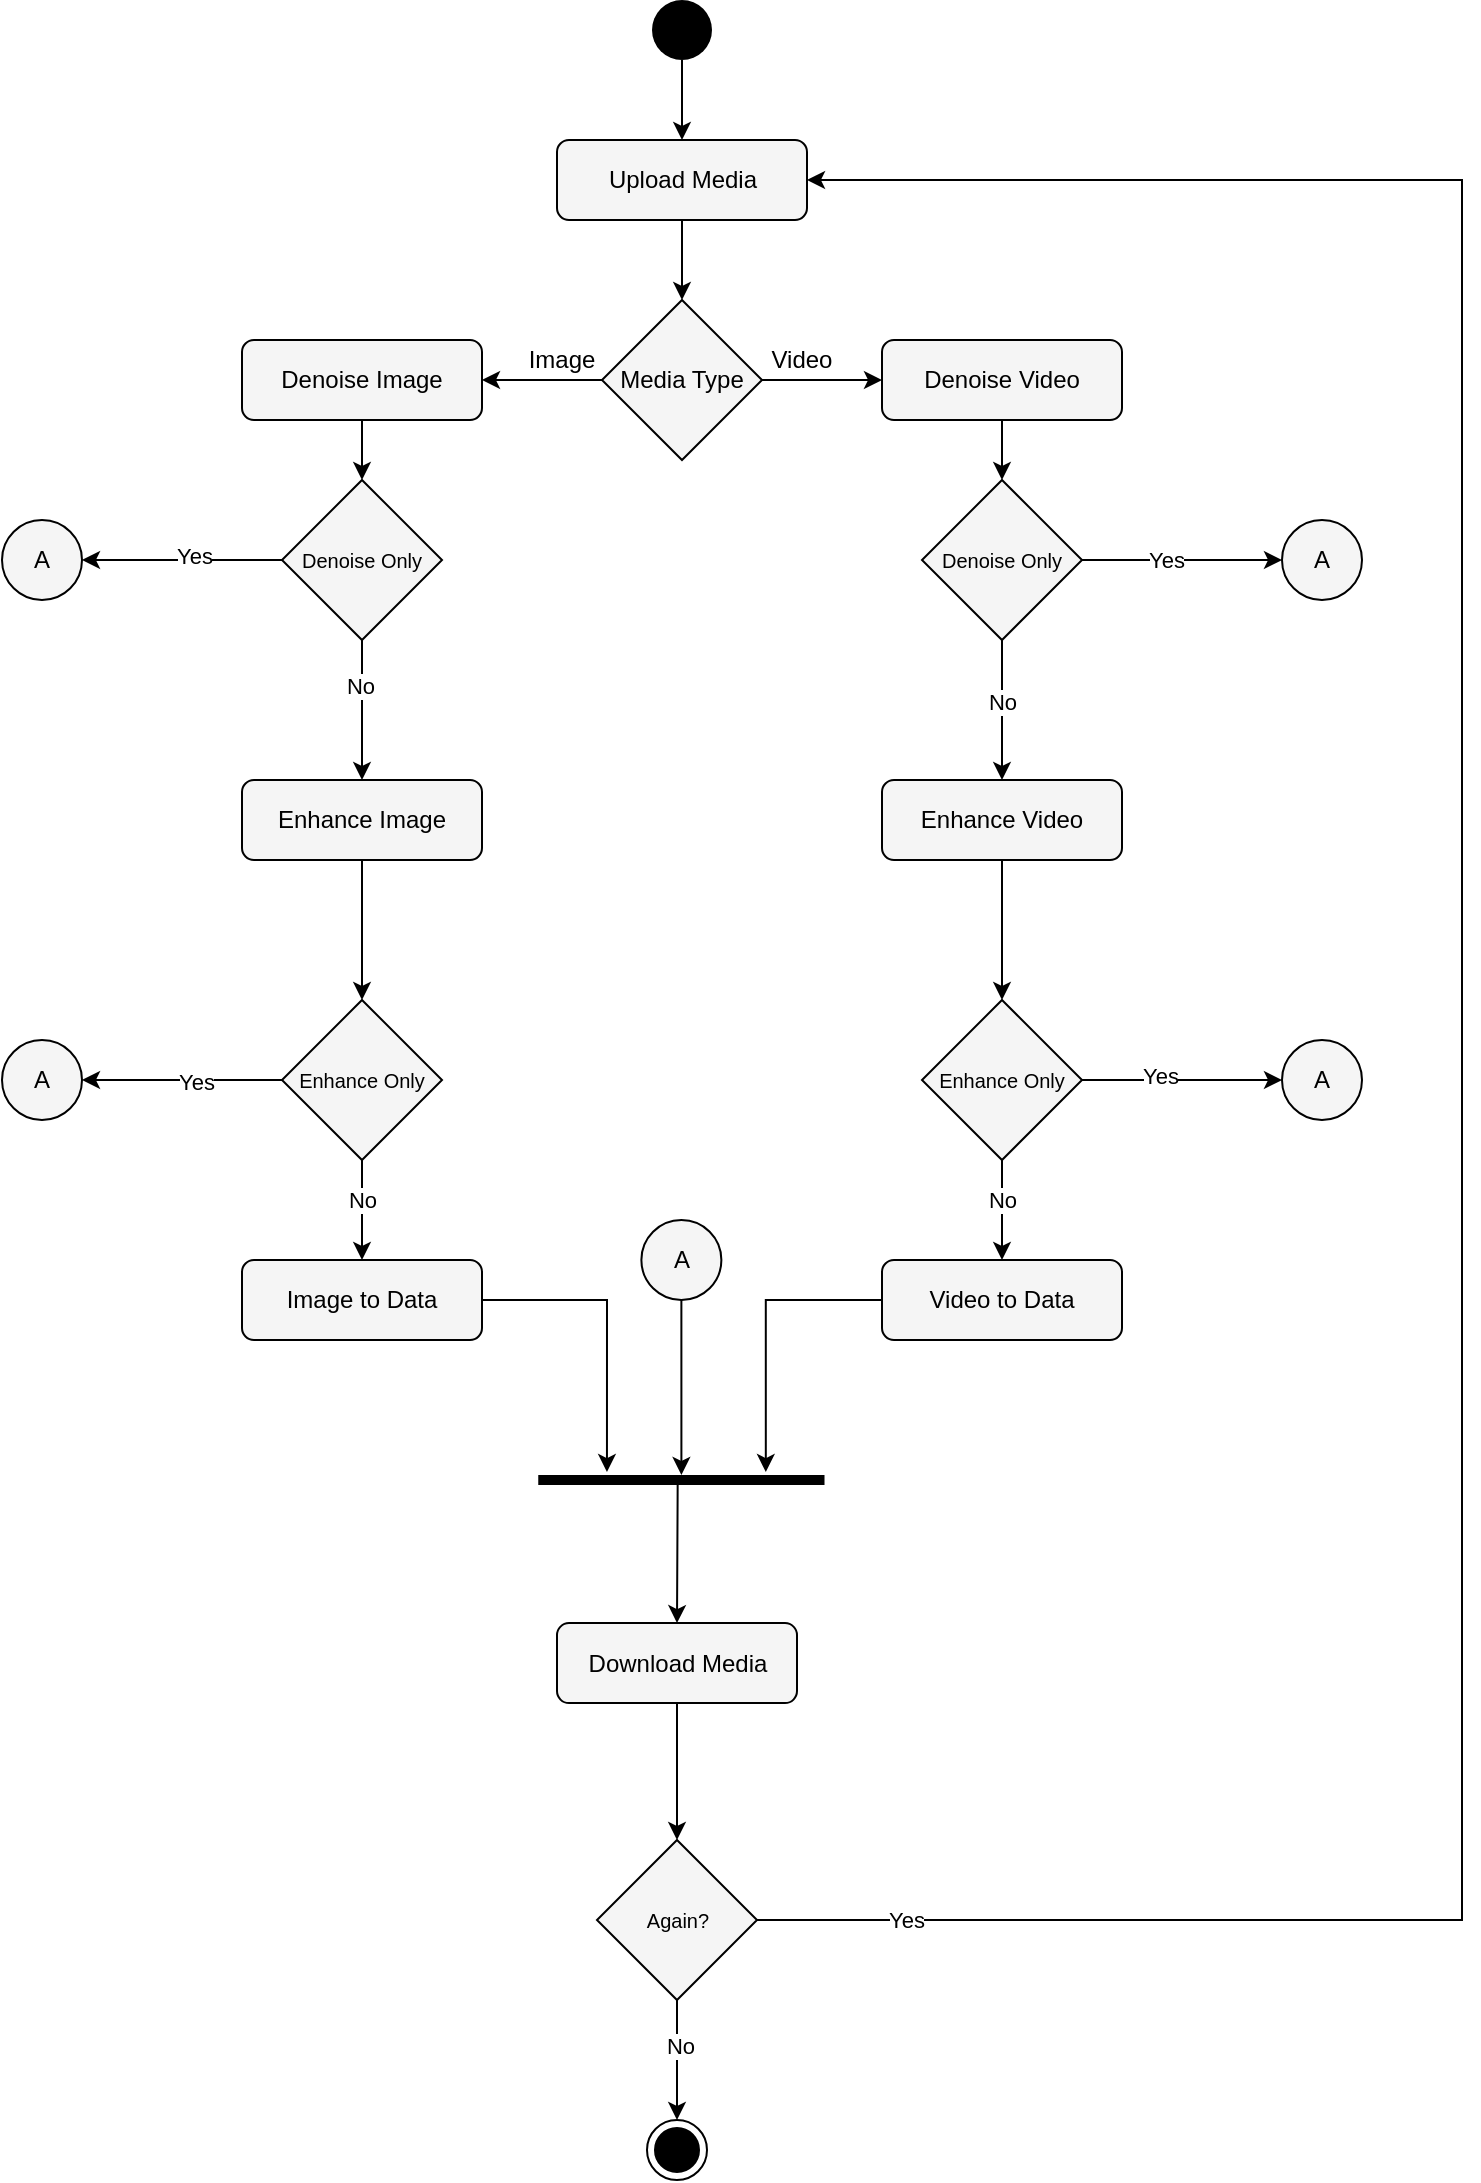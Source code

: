 <mxfile version="13.10.2" type="github">
  <diagram id="xEFGg8oCa0w5b0Kg8_Zw" name="Page-1">
    <mxGraphModel dx="2883" dy="1368" grid="1" gridSize="10" guides="1" tooltips="1" connect="1" arrows="1" fold="1" page="1" pageScale="1" pageWidth="850" pageHeight="1100" math="0" shadow="0">
      <root>
        <mxCell id="0" />
        <mxCell id="1" parent="0" />
        <mxCell id="6fgWB0c_IHHh_vzGt7eG-7" style="edgeStyle=orthogonalEdgeStyle;rounded=0;orthogonalLoop=1;jettySize=auto;html=1;exitX=0.5;exitY=1;exitDx=0;exitDy=0;entryX=0.5;entryY=0;entryDx=0;entryDy=0;" parent="1" source="6fgWB0c_IHHh_vzGt7eG-2" target="6fgWB0c_IHHh_vzGt7eG-6" edge="1">
          <mxGeometry relative="1" as="geometry" />
        </mxCell>
        <mxCell id="6fgWB0c_IHHh_vzGt7eG-2" value="Upload Media" style="rounded=1;whiteSpace=wrap;html=1;fillColor=#F5F5F5;" parent="1" vertex="1">
          <mxGeometry x="337.5" y="150" width="125" height="40" as="geometry" />
        </mxCell>
        <mxCell id="6fgWB0c_IHHh_vzGt7eG-11" style="edgeStyle=orthogonalEdgeStyle;rounded=0;orthogonalLoop=1;jettySize=auto;html=1;exitX=1;exitY=0.5;exitDx=0;exitDy=0;entryX=0;entryY=0.5;entryDx=0;entryDy=0;" parent="1" source="6fgWB0c_IHHh_vzGt7eG-6" target="6fgWB0c_IHHh_vzGt7eG-9" edge="1">
          <mxGeometry relative="1" as="geometry" />
        </mxCell>
        <mxCell id="6fgWB0c_IHHh_vzGt7eG-12" style="edgeStyle=orthogonalEdgeStyle;rounded=0;orthogonalLoop=1;jettySize=auto;html=1;exitX=0;exitY=0.5;exitDx=0;exitDy=0;entryX=1;entryY=0.5;entryDx=0;entryDy=0;" parent="1" source="6fgWB0c_IHHh_vzGt7eG-6" target="6fgWB0c_IHHh_vzGt7eG-10" edge="1">
          <mxGeometry relative="1" as="geometry" />
        </mxCell>
        <mxCell id="6fgWB0c_IHHh_vzGt7eG-6" value="Media Type" style="rhombus;whiteSpace=wrap;html=1;fillColor=#F5F5F5;" parent="1" vertex="1">
          <mxGeometry x="360" y="230" width="80" height="80" as="geometry" />
        </mxCell>
        <mxCell id="6fgWB0c_IHHh_vzGt7eG-19" style="edgeStyle=orthogonalEdgeStyle;rounded=0;orthogonalLoop=1;jettySize=auto;html=1;exitX=0.5;exitY=1;exitDx=0;exitDy=0;entryX=0.5;entryY=0;entryDx=0;entryDy=0;" parent="1" source="6fgWB0c_IHHh_vzGt7eG-9" target="6fgWB0c_IHHh_vzGt7eG-16" edge="1">
          <mxGeometry relative="1" as="geometry" />
        </mxCell>
        <mxCell id="6fgWB0c_IHHh_vzGt7eG-9" value="Denoise Video" style="rounded=1;whiteSpace=wrap;html=1;fillColor=#F5F5F5;" parent="1" vertex="1">
          <mxGeometry x="500" y="250" width="120" height="40" as="geometry" />
        </mxCell>
        <mxCell id="6fgWB0c_IHHh_vzGt7eG-22" style="edgeStyle=orthogonalEdgeStyle;rounded=0;orthogonalLoop=1;jettySize=auto;html=1;exitX=0.5;exitY=1;exitDx=0;exitDy=0;entryX=0.5;entryY=0;entryDx=0;entryDy=0;" parent="1" source="6fgWB0c_IHHh_vzGt7eG-10" target="6fgWB0c_IHHh_vzGt7eG-21" edge="1">
          <mxGeometry relative="1" as="geometry" />
        </mxCell>
        <mxCell id="6fgWB0c_IHHh_vzGt7eG-10" value="Denoise Image" style="rounded=1;whiteSpace=wrap;html=1;fillColor=#F5F5F5;" parent="1" vertex="1">
          <mxGeometry x="180" y="250" width="120" height="40" as="geometry" />
        </mxCell>
        <mxCell id="6fgWB0c_IHHh_vzGt7eG-13" value="Video" style="text;html=1;strokeColor=none;fillColor=none;align=center;verticalAlign=middle;whiteSpace=wrap;rounded=0;" parent="1" vertex="1">
          <mxGeometry x="440" y="250" width="40" height="20" as="geometry" />
        </mxCell>
        <mxCell id="6fgWB0c_IHHh_vzGt7eG-14" value="Image" style="text;html=1;strokeColor=none;fillColor=none;align=center;verticalAlign=middle;whiteSpace=wrap;rounded=0;" parent="1" vertex="1">
          <mxGeometry x="320" y="250" width="40" height="20" as="geometry" />
        </mxCell>
        <mxCell id="6fgWB0c_IHHh_vzGt7eG-34" value="" style="edgeStyle=orthogonalEdgeStyle;rounded=0;orthogonalLoop=1;jettySize=auto;html=1;" parent="1" source="6fgWB0c_IHHh_vzGt7eG-16" target="6fgWB0c_IHHh_vzGt7eG-32" edge="1">
          <mxGeometry relative="1" as="geometry" />
        </mxCell>
        <mxCell id="y_gsmOEreV1zbVR61ArW-4" value="No" style="edgeLabel;html=1;align=center;verticalAlign=middle;resizable=0;points=[];" vertex="1" connectable="0" parent="6fgWB0c_IHHh_vzGt7eG-34">
          <mxGeometry x="-0.117" relative="1" as="geometry">
            <mxPoint as="offset" />
          </mxGeometry>
        </mxCell>
        <mxCell id="6fgWB0c_IHHh_vzGt7eG-37" value="" style="edgeStyle=orthogonalEdgeStyle;rounded=0;orthogonalLoop=1;jettySize=auto;html=1;" parent="1" source="6fgWB0c_IHHh_vzGt7eG-16" target="6fgWB0c_IHHh_vzGt7eG-23" edge="1">
          <mxGeometry relative="1" as="geometry" />
        </mxCell>
        <mxCell id="y_gsmOEreV1zbVR61ArW-3" value="Yes" style="edgeLabel;html=1;align=center;verticalAlign=middle;resizable=0;points=[];" vertex="1" connectable="0" parent="6fgWB0c_IHHh_vzGt7eG-37">
          <mxGeometry x="-0.175" relative="1" as="geometry">
            <mxPoint as="offset" />
          </mxGeometry>
        </mxCell>
        <mxCell id="6fgWB0c_IHHh_vzGt7eG-16" value="&lt;font style=&quot;font-size: 10px&quot;&gt;Denoise Only&lt;/font&gt;" style="rhombus;whiteSpace=wrap;html=1;fillColor=#F5F5F5;" parent="1" vertex="1">
          <mxGeometry x="520" y="320" width="80" height="80" as="geometry" />
        </mxCell>
        <mxCell id="6fgWB0c_IHHh_vzGt7eG-38" value="" style="edgeStyle=orthogonalEdgeStyle;rounded=0;orthogonalLoop=1;jettySize=auto;html=1;" parent="1" source="6fgWB0c_IHHh_vzGt7eG-21" target="6fgWB0c_IHHh_vzGt7eG-24" edge="1">
          <mxGeometry relative="1" as="geometry" />
        </mxCell>
        <mxCell id="y_gsmOEreV1zbVR61ArW-8" value="Yes" style="edgeLabel;html=1;align=center;verticalAlign=middle;resizable=0;points=[];" vertex="1" connectable="0" parent="6fgWB0c_IHHh_vzGt7eG-38">
          <mxGeometry x="-0.116" y="-2" relative="1" as="geometry">
            <mxPoint as="offset" />
          </mxGeometry>
        </mxCell>
        <mxCell id="6fgWB0c_IHHh_vzGt7eG-40" value="" style="edgeStyle=orthogonalEdgeStyle;rounded=0;orthogonalLoop=1;jettySize=auto;html=1;" parent="1" source="6fgWB0c_IHHh_vzGt7eG-21" target="6fgWB0c_IHHh_vzGt7eG-33" edge="1">
          <mxGeometry relative="1" as="geometry" />
        </mxCell>
        <mxCell id="y_gsmOEreV1zbVR61ArW-7" value="No" style="edgeLabel;html=1;align=center;verticalAlign=middle;resizable=0;points=[];" vertex="1" connectable="0" parent="6fgWB0c_IHHh_vzGt7eG-40">
          <mxGeometry x="-0.36" y="-1" relative="1" as="geometry">
            <mxPoint as="offset" />
          </mxGeometry>
        </mxCell>
        <mxCell id="6fgWB0c_IHHh_vzGt7eG-21" value="&lt;span&gt;&lt;font style=&quot;font-size: 10px&quot;&gt;Denoise Only&lt;/font&gt;&lt;/span&gt;" style="rhombus;whiteSpace=wrap;html=1;fillColor=#F5F5F5;" parent="1" vertex="1">
          <mxGeometry x="200" y="320" width="80" height="80" as="geometry" />
        </mxCell>
        <mxCell id="6fgWB0c_IHHh_vzGt7eG-23" value="A" style="ellipse;whiteSpace=wrap;html=1;aspect=fixed;fillColor=#F5F5F5;" parent="1" vertex="1">
          <mxGeometry x="700" y="340" width="40" height="40" as="geometry" />
        </mxCell>
        <mxCell id="6fgWB0c_IHHh_vzGt7eG-24" value="A" style="ellipse;whiteSpace=wrap;html=1;aspect=fixed;fillColor=#F5F5F5;" parent="1" vertex="1">
          <mxGeometry x="60" y="340" width="40" height="40" as="geometry" />
        </mxCell>
        <mxCell id="6fgWB0c_IHHh_vzGt7eG-36" value="" style="edgeStyle=orthogonalEdgeStyle;rounded=0;orthogonalLoop=1;jettySize=auto;html=1;" parent="1" source="6fgWB0c_IHHh_vzGt7eG-25" target="6fgWB0c_IHHh_vzGt7eG-26" edge="1">
          <mxGeometry relative="1" as="geometry" />
        </mxCell>
        <mxCell id="y_gsmOEreV1zbVR61ArW-5" value="Yes" style="edgeLabel;html=1;align=center;verticalAlign=middle;resizable=0;points=[];" vertex="1" connectable="0" parent="6fgWB0c_IHHh_vzGt7eG-36">
          <mxGeometry x="-0.217" y="2" relative="1" as="geometry">
            <mxPoint as="offset" />
          </mxGeometry>
        </mxCell>
        <mxCell id="6fgWB0c_IHHh_vzGt7eG-45" value="" style="edgeStyle=orthogonalEdgeStyle;rounded=0;orthogonalLoop=1;jettySize=auto;html=1;" parent="1" source="6fgWB0c_IHHh_vzGt7eG-25" target="6fgWB0c_IHHh_vzGt7eG-43" edge="1">
          <mxGeometry relative="1" as="geometry" />
        </mxCell>
        <mxCell id="y_gsmOEreV1zbVR61ArW-6" value="No" style="edgeLabel;html=1;align=center;verticalAlign=middle;resizable=0;points=[];" vertex="1" connectable="0" parent="6fgWB0c_IHHh_vzGt7eG-45">
          <mxGeometry x="0.207" relative="1" as="geometry">
            <mxPoint y="-10" as="offset" />
          </mxGeometry>
        </mxCell>
        <mxCell id="6fgWB0c_IHHh_vzGt7eG-25" value="&lt;font style=&quot;font-size: 10px&quot;&gt;Enhance Only&lt;/font&gt;" style="rhombus;whiteSpace=wrap;html=1;fillColor=#F5F5F5;" parent="1" vertex="1">
          <mxGeometry x="520" y="580" width="80" height="80" as="geometry" />
        </mxCell>
        <mxCell id="6fgWB0c_IHHh_vzGt7eG-26" value="A" style="ellipse;whiteSpace=wrap;html=1;aspect=fixed;fillColor=#F5F5F5;" parent="1" vertex="1">
          <mxGeometry x="700" y="600" width="40" height="40" as="geometry" />
        </mxCell>
        <mxCell id="6fgWB0c_IHHh_vzGt7eG-42" value="" style="edgeStyle=orthogonalEdgeStyle;rounded=0;orthogonalLoop=1;jettySize=auto;html=1;" parent="1" source="6fgWB0c_IHHh_vzGt7eG-29" target="6fgWB0c_IHHh_vzGt7eG-30" edge="1">
          <mxGeometry relative="1" as="geometry" />
        </mxCell>
        <mxCell id="y_gsmOEreV1zbVR61ArW-9" value="Yes" style="edgeLabel;html=1;align=center;verticalAlign=middle;resizable=0;points=[];" vertex="1" connectable="0" parent="6fgWB0c_IHHh_vzGt7eG-42">
          <mxGeometry x="-0.144" y="1" relative="1" as="geometry">
            <mxPoint as="offset" />
          </mxGeometry>
        </mxCell>
        <mxCell id="6fgWB0c_IHHh_vzGt7eG-46" value="" style="edgeStyle=orthogonalEdgeStyle;rounded=0;orthogonalLoop=1;jettySize=auto;html=1;" parent="1" source="6fgWB0c_IHHh_vzGt7eG-29" target="6fgWB0c_IHHh_vzGt7eG-44" edge="1">
          <mxGeometry relative="1" as="geometry" />
        </mxCell>
        <mxCell id="y_gsmOEreV1zbVR61ArW-10" value="No" style="edgeLabel;html=1;align=center;verticalAlign=middle;resizable=0;points=[];" vertex="1" connectable="0" parent="6fgWB0c_IHHh_vzGt7eG-46">
          <mxGeometry x="-0.336" relative="1" as="geometry">
            <mxPoint y="3.33" as="offset" />
          </mxGeometry>
        </mxCell>
        <mxCell id="6fgWB0c_IHHh_vzGt7eG-29" value="&lt;span&gt;&lt;font style=&quot;font-size: 10px&quot;&gt;Enhance Only&lt;/font&gt;&lt;/span&gt;" style="rhombus;whiteSpace=wrap;html=1;fillColor=#F5F5F5;" parent="1" vertex="1">
          <mxGeometry x="200" y="580" width="80" height="80" as="geometry" />
        </mxCell>
        <mxCell id="6fgWB0c_IHHh_vzGt7eG-30" value="A" style="ellipse;whiteSpace=wrap;html=1;aspect=fixed;fillColor=#F5F5F5;" parent="1" vertex="1">
          <mxGeometry x="60" y="600" width="40" height="40" as="geometry" />
        </mxCell>
        <mxCell id="6fgWB0c_IHHh_vzGt7eG-35" value="" style="edgeStyle=orthogonalEdgeStyle;rounded=0;orthogonalLoop=1;jettySize=auto;html=1;" parent="1" source="6fgWB0c_IHHh_vzGt7eG-32" target="6fgWB0c_IHHh_vzGt7eG-25" edge="1">
          <mxGeometry relative="1" as="geometry" />
        </mxCell>
        <mxCell id="6fgWB0c_IHHh_vzGt7eG-32" value="Enhance Video" style="rounded=1;whiteSpace=wrap;html=1;fillColor=#F5F5F5;" parent="1" vertex="1">
          <mxGeometry x="500" y="470" width="120" height="40" as="geometry" />
        </mxCell>
        <mxCell id="6fgWB0c_IHHh_vzGt7eG-41" value="" style="edgeStyle=orthogonalEdgeStyle;rounded=0;orthogonalLoop=1;jettySize=auto;html=1;" parent="1" source="6fgWB0c_IHHh_vzGt7eG-33" target="6fgWB0c_IHHh_vzGt7eG-29" edge="1">
          <mxGeometry relative="1" as="geometry" />
        </mxCell>
        <mxCell id="6fgWB0c_IHHh_vzGt7eG-33" value="Enhance Image" style="rounded=1;whiteSpace=wrap;html=1;fillColor=#F5F5F5;" parent="1" vertex="1">
          <mxGeometry x="180" y="470" width="120" height="40" as="geometry" />
        </mxCell>
        <mxCell id="6fgWB0c_IHHh_vzGt7eG-52" style="edgeStyle=orthogonalEdgeStyle;rounded=0;orthogonalLoop=1;jettySize=auto;html=1;exitX=0;exitY=0.5;exitDx=0;exitDy=0;entryX=-0.298;entryY=0.205;entryDx=0;entryDy=0;entryPerimeter=0;fillColor=#000000;" parent="1" source="6fgWB0c_IHHh_vzGt7eG-43" target="6fgWB0c_IHHh_vzGt7eG-50" edge="1">
          <mxGeometry relative="1" as="geometry" />
        </mxCell>
        <mxCell id="6fgWB0c_IHHh_vzGt7eG-43" value="Video to Data" style="rounded=1;whiteSpace=wrap;html=1;fillColor=#F5F5F5;" parent="1" vertex="1">
          <mxGeometry x="500" y="710" width="120" height="40" as="geometry" />
        </mxCell>
        <mxCell id="6fgWB0c_IHHh_vzGt7eG-53" style="edgeStyle=orthogonalEdgeStyle;rounded=0;orthogonalLoop=1;jettySize=auto;html=1;exitX=1;exitY=0.5;exitDx=0;exitDy=0;entryX=-0.298;entryY=0.76;entryDx=0;entryDy=0;entryPerimeter=0;fillColor=#000000;" parent="1" source="6fgWB0c_IHHh_vzGt7eG-44" target="6fgWB0c_IHHh_vzGt7eG-50" edge="1">
          <mxGeometry relative="1" as="geometry" />
        </mxCell>
        <mxCell id="6fgWB0c_IHHh_vzGt7eG-44" value="Image to Data" style="rounded=1;whiteSpace=wrap;html=1;fillColor=#F5F5F5;" parent="1" vertex="1">
          <mxGeometry x="180" y="710" width="120" height="40" as="geometry" />
        </mxCell>
        <mxCell id="6fgWB0c_IHHh_vzGt7eG-65" value="" style="edgeStyle=orthogonalEdgeStyle;rounded=0;orthogonalLoop=1;jettySize=auto;html=1;fillColor=#000000;entryX=0.5;entryY=0;entryDx=0;entryDy=0;exitX=0.873;exitY=0.513;exitDx=0;exitDy=0;exitPerimeter=0;" parent="1" source="6fgWB0c_IHHh_vzGt7eG-50" target="6fgWB0c_IHHh_vzGt7eG-59" edge="1">
          <mxGeometry relative="1" as="geometry">
            <Array as="points">
              <mxPoint x="398" y="830" />
              <mxPoint x="398" y="830" />
            </Array>
          </mxGeometry>
        </mxCell>
        <mxCell id="6fgWB0c_IHHh_vzGt7eG-50" value="" style="html=1;points=[];perimeter=orthogonalPerimeter;fillColor=#000000;strokeColor=none;rotation=90;" parent="1" vertex="1">
          <mxGeometry x="397.19" y="748.44" width="5" height="143.12" as="geometry" />
        </mxCell>
        <mxCell id="6fgWB0c_IHHh_vzGt7eG-55" value="" style="edgeStyle=orthogonalEdgeStyle;rounded=0;orthogonalLoop=1;jettySize=auto;html=1;fillColor=#000000;" parent="1" source="6fgWB0c_IHHh_vzGt7eG-54" target="6fgWB0c_IHHh_vzGt7eG-50" edge="1">
          <mxGeometry relative="1" as="geometry" />
        </mxCell>
        <mxCell id="6fgWB0c_IHHh_vzGt7eG-54" value="A" style="ellipse;whiteSpace=wrap;html=1;aspect=fixed;fillColor=#F5F5F5;" parent="1" vertex="1">
          <mxGeometry x="379.69" y="690" width="40" height="40" as="geometry" />
        </mxCell>
        <mxCell id="6fgWB0c_IHHh_vzGt7eG-64" value="" style="edgeStyle=orthogonalEdgeStyle;rounded=0;orthogonalLoop=1;jettySize=auto;html=1;fillColor=#000000;" parent="1" source="6fgWB0c_IHHh_vzGt7eG-56" target="6fgWB0c_IHHh_vzGt7eG-2" edge="1">
          <mxGeometry relative="1" as="geometry" />
        </mxCell>
        <mxCell id="6fgWB0c_IHHh_vzGt7eG-56" value="" style="ellipse;fillColor=#000000;strokeColor=none;" parent="1" vertex="1">
          <mxGeometry x="385" y="80" width="30" height="30" as="geometry" />
        </mxCell>
        <mxCell id="6fgWB0c_IHHh_vzGt7eG-58" value="" style="ellipse;html=1;shape=endState;fillColor=#000000;strokeColor=#000000;" parent="1" vertex="1">
          <mxGeometry x="382.5" y="1140" width="30" height="30" as="geometry" />
        </mxCell>
        <mxCell id="y_gsmOEreV1zbVR61ArW-15" style="edgeStyle=orthogonalEdgeStyle;rounded=0;orthogonalLoop=1;jettySize=auto;html=1;exitX=0.5;exitY=1;exitDx=0;exitDy=0;entryX=0.5;entryY=0;entryDx=0;entryDy=0;fillColor=#000000;" edge="1" parent="1" source="6fgWB0c_IHHh_vzGt7eG-59" target="y_gsmOEreV1zbVR61ArW-12">
          <mxGeometry relative="1" as="geometry" />
        </mxCell>
        <mxCell id="6fgWB0c_IHHh_vzGt7eG-59" value="Download Media" style="rounded=1;whiteSpace=wrap;html=1;fillColor=#F5F5F5;" parent="1" vertex="1">
          <mxGeometry x="337.5" y="891.56" width="120" height="40" as="geometry" />
        </mxCell>
        <mxCell id="y_gsmOEreV1zbVR61ArW-13" style="edgeStyle=orthogonalEdgeStyle;rounded=0;orthogonalLoop=1;jettySize=auto;html=1;exitX=0.5;exitY=1;exitDx=0;exitDy=0;entryX=0.5;entryY=0;entryDx=0;entryDy=0;fillColor=#000000;" edge="1" parent="1" source="y_gsmOEreV1zbVR61ArW-12" target="6fgWB0c_IHHh_vzGt7eG-58">
          <mxGeometry relative="1" as="geometry" />
        </mxCell>
        <mxCell id="y_gsmOEreV1zbVR61ArW-18" value="No" style="edgeLabel;html=1;align=center;verticalAlign=middle;resizable=0;points=[];" vertex="1" connectable="0" parent="y_gsmOEreV1zbVR61ArW-13">
          <mxGeometry x="-0.257" y="1" relative="1" as="geometry">
            <mxPoint as="offset" />
          </mxGeometry>
        </mxCell>
        <mxCell id="y_gsmOEreV1zbVR61ArW-16" style="edgeStyle=orthogonalEdgeStyle;rounded=0;orthogonalLoop=1;jettySize=auto;html=1;exitX=1;exitY=0.5;exitDx=0;exitDy=0;entryX=1;entryY=0.5;entryDx=0;entryDy=0;fillColor=#000000;" edge="1" parent="1" source="y_gsmOEreV1zbVR61ArW-12" target="6fgWB0c_IHHh_vzGt7eG-2">
          <mxGeometry relative="1" as="geometry">
            <Array as="points">
              <mxPoint x="790" y="1040" />
              <mxPoint x="790" y="170" />
            </Array>
          </mxGeometry>
        </mxCell>
        <mxCell id="y_gsmOEreV1zbVR61ArW-17" value="Yes" style="edgeLabel;html=1;align=center;verticalAlign=middle;resizable=0;points=[];" vertex="1" connectable="0" parent="y_gsmOEreV1zbVR61ArW-16">
          <mxGeometry x="-0.904" relative="1" as="geometry">
            <mxPoint as="offset" />
          </mxGeometry>
        </mxCell>
        <mxCell id="y_gsmOEreV1zbVR61ArW-12" value="&lt;font style=&quot;font-size: 10px&quot;&gt;Again?&lt;/font&gt;" style="rhombus;whiteSpace=wrap;html=1;fillColor=#F5F5F5;" vertex="1" parent="1">
          <mxGeometry x="357.5" y="1000" width="80" height="80" as="geometry" />
        </mxCell>
      </root>
    </mxGraphModel>
  </diagram>
</mxfile>
